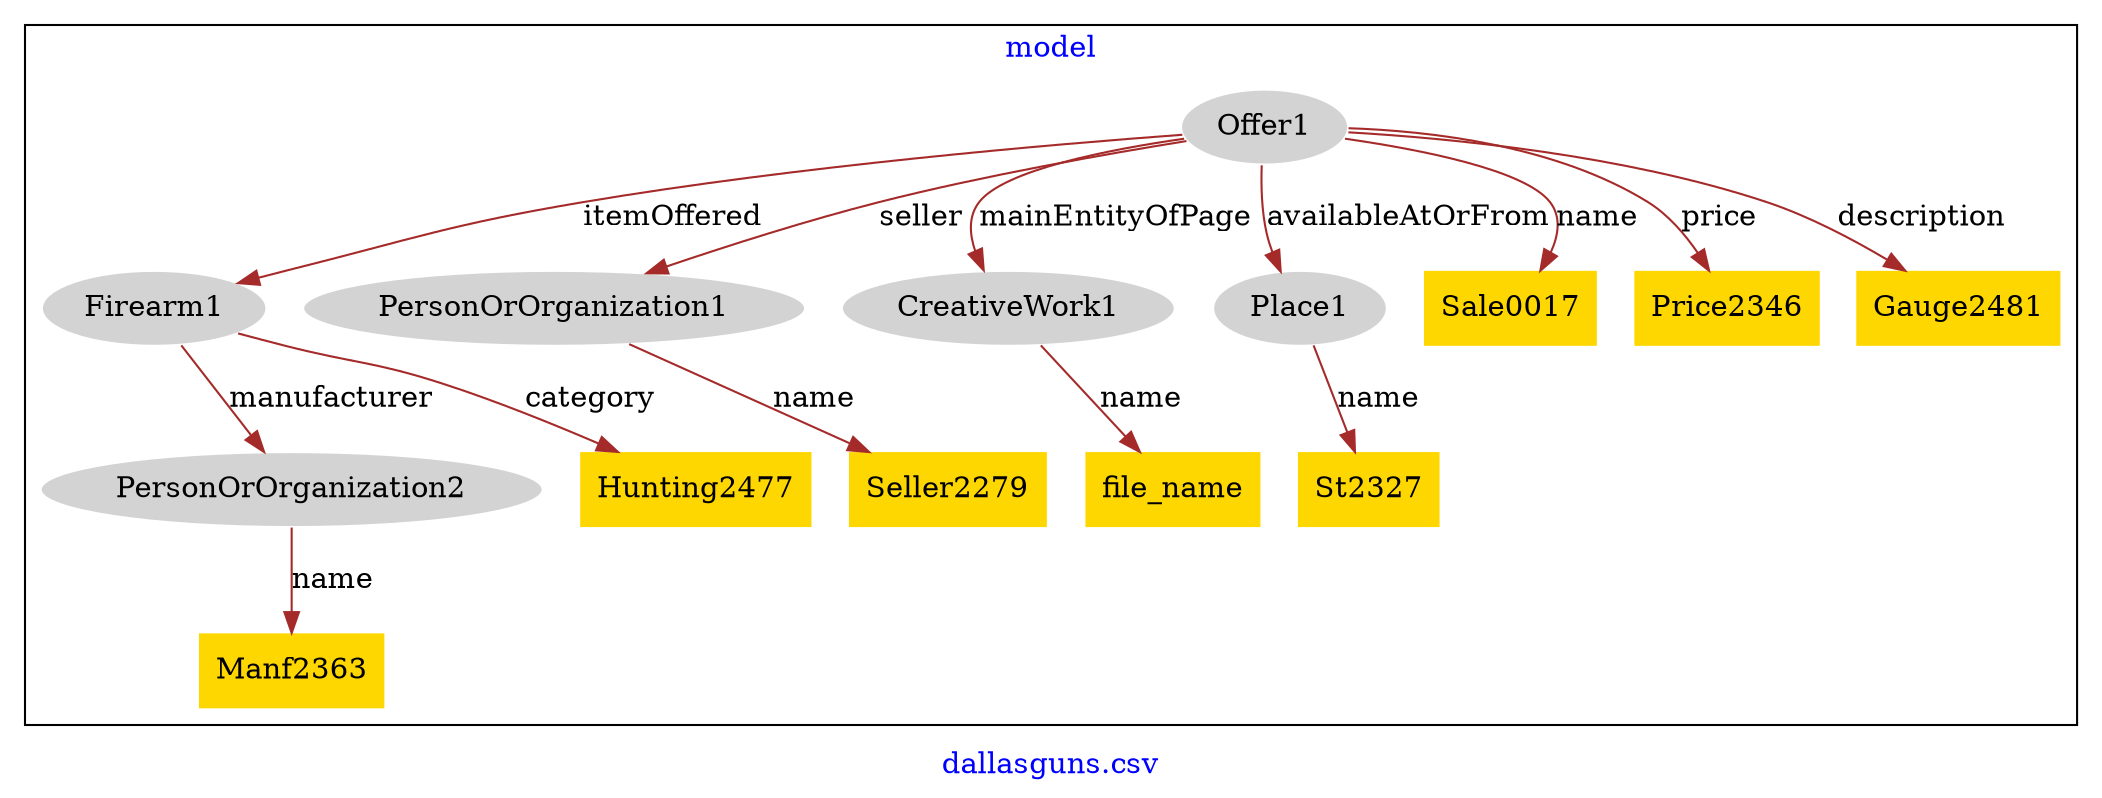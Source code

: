 digraph n0 {
fontcolor="blue"
remincross="true"
label="dallasguns.csv"
subgraph cluster {
label="model"
n2[style="filled",color="white",fillcolor="lightgray",label="Firearm1"];
n3[style="filled",color="white",fillcolor="lightgray",label="PersonOrOrganization2"];
n4[style="filled",color="white",fillcolor="lightgray",label="Offer1"];
n5[style="filled",color="white",fillcolor="lightgray",label="PersonOrOrganization1"];
n6[style="filled",color="white",fillcolor="lightgray",label="CreativeWork1"];
n7[style="filled",color="white",fillcolor="lightgray",label="Place1"];
n8[shape="plaintext",style="filled",fillcolor="gold",label="Sale0017"];
n9[shape="plaintext",style="filled",fillcolor="gold",label="Manf2363"];
n10[shape="plaintext",style="filled",fillcolor="gold",label="St2327"];
n11[shape="plaintext",style="filled",fillcolor="gold",label="Price2346"];
n12[shape="plaintext",style="filled",fillcolor="gold",label="file_name"];
n13[shape="plaintext",style="filled",fillcolor="gold",label="Seller2279"];
n14[shape="plaintext",style="filled",fillcolor="gold",label="Hunting2477"];
n15[shape="plaintext",style="filled",fillcolor="gold",label="Gauge2481"];
}
n2 -> n3[color="brown",fontcolor="black",label="manufacturer"]
n4 -> n2[color="brown",fontcolor="black",label="itemOffered"]
n4 -> n5[color="brown",fontcolor="black",label="seller"]
n4 -> n6[color="brown",fontcolor="black",label="mainEntityOfPage"]
n4 -> n7[color="brown",fontcolor="black",label="availableAtOrFrom"]
n4 -> n8[color="brown",fontcolor="black",label="name"]
n3 -> n9[color="brown",fontcolor="black",label="name"]
n7 -> n10[color="brown",fontcolor="black",label="name"]
n4 -> n11[color="brown",fontcolor="black",label="price"]
n6 -> n12[color="brown",fontcolor="black",label="name"]
n5 -> n13[color="brown",fontcolor="black",label="name"]
n2 -> n14[color="brown",fontcolor="black",label="category"]
n4 -> n15[color="brown",fontcolor="black",label="description"]
}
